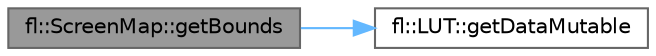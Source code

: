 digraph "fl::ScreenMap::getBounds"
{
 // INTERACTIVE_SVG=YES
 // LATEX_PDF_SIZE
  bgcolor="transparent";
  edge [fontname=Helvetica,fontsize=10,labelfontname=Helvetica,labelfontsize=10];
  node [fontname=Helvetica,fontsize=10,shape=box,height=0.2,width=0.4];
  rankdir="LR";
  Node1 [id="Node000001",label="fl::ScreenMap::getBounds",height=0.2,width=0.4,color="gray40", fillcolor="grey60", style="filled", fontcolor="black",tooltip=" "];
  Node1 -> Node2 [id="edge1_Node000001_Node000002",color="steelblue1",style="solid",tooltip=" "];
  Node2 [id="Node000002",label="fl::LUT::getDataMutable",height=0.2,width=0.4,color="grey40", fillcolor="white", style="filled",URL="$d6/d18/classfl_1_1_l_u_t_a2335f0dda4203113d90a21cec5f92351.html#a2335f0dda4203113d90a21cec5f92351",tooltip=" "];
}
